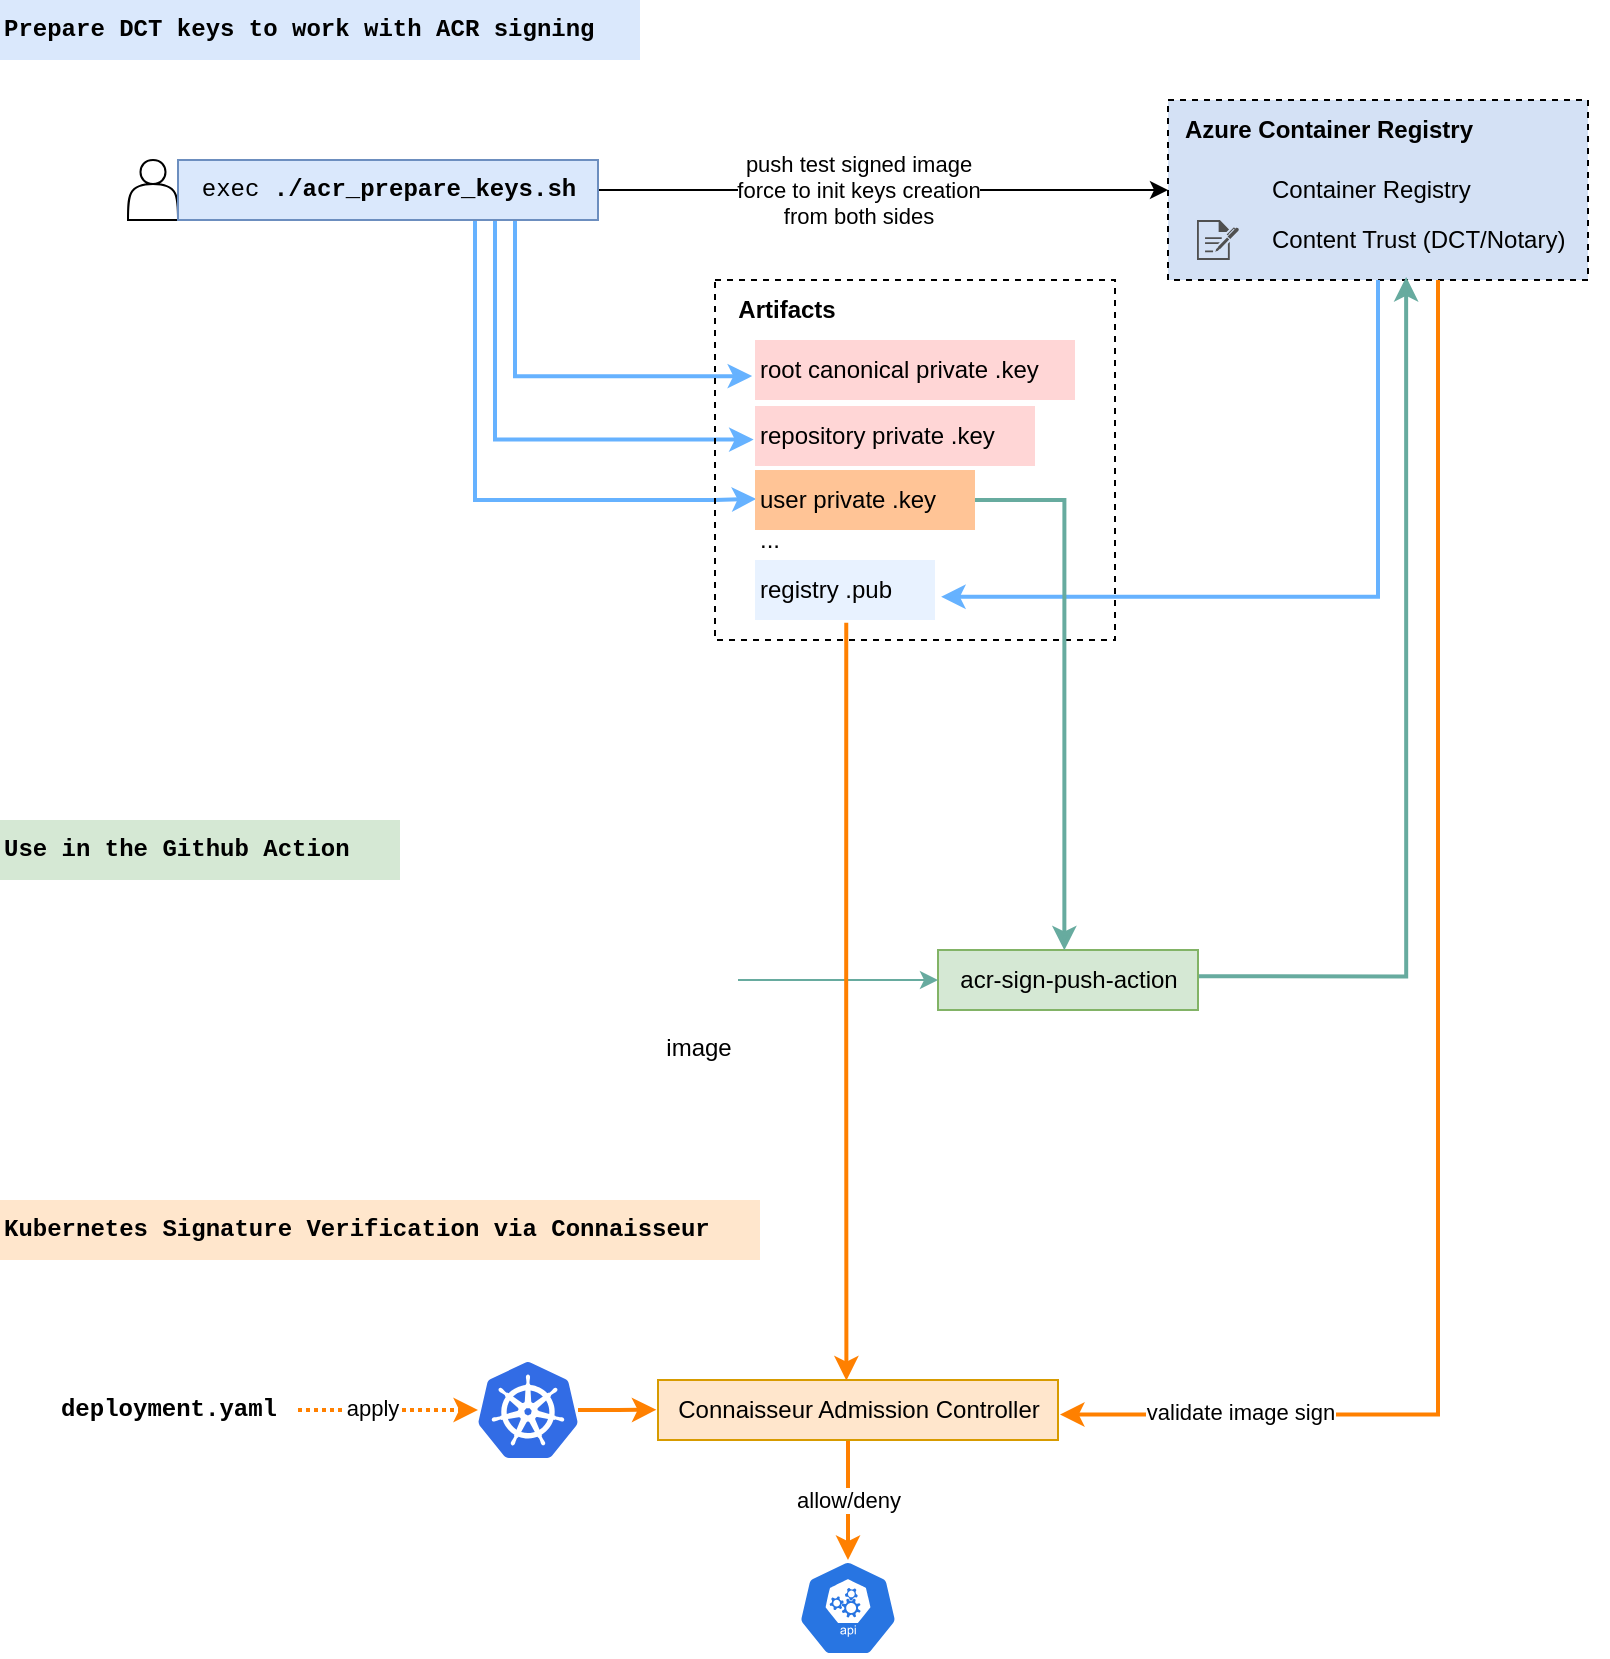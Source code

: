 <mxfile version="21.0.6" type="device"><diagram name="Page-1" id="ag7lXSWD06W82wuV5cEN"><mxGraphModel dx="1434" dy="803" grid="1" gridSize="10" guides="1" tooltips="1" connect="1" arrows="1" fold="1" page="1" pageScale="1" pageWidth="850" pageHeight="1100" math="0" shadow="0"><root><mxCell id="0"/><mxCell id="1" parent="0"/><mxCell id="6zw-mnIdsmUStoLDnprE-1" value="" style="shape=actor;whiteSpace=wrap;html=1;" parent="1" vertex="1"><mxGeometry x="75" y="90" width="25" height="30" as="geometry"/></mxCell><mxCell id="6zw-mnIdsmUStoLDnprE-25" style="edgeStyle=orthogonalEdgeStyle;rounded=0;orthogonalLoop=1;jettySize=auto;html=1;entryX=-0.009;entryY=0.602;entryDx=0;entryDy=0;entryPerimeter=0;strokeColor=#66B2FF;strokeWidth=2;" parent="1" source="6zw-mnIdsmUStoLDnprE-3" target="6zw-mnIdsmUStoLDnprE-5" edge="1"><mxGeometry relative="1" as="geometry"><Array as="points"><mxPoint x="268.5" y="198"/></Array></mxGeometry></mxCell><mxCell id="6zw-mnIdsmUStoLDnprE-26" style="edgeStyle=orthogonalEdgeStyle;rounded=0;orthogonalLoop=1;jettySize=auto;html=1;entryX=-0.005;entryY=0.56;entryDx=0;entryDy=0;entryPerimeter=0;strokeColor=#66B2FF;strokeWidth=2;" parent="1" source="6zw-mnIdsmUStoLDnprE-3" target="6zw-mnIdsmUStoLDnprE-11" edge="1"><mxGeometry relative="1" as="geometry"><Array as="points"><mxPoint x="258.5" y="230"/></Array></mxGeometry></mxCell><mxCell id="6zw-mnIdsmUStoLDnprE-27" style="edgeStyle=orthogonalEdgeStyle;rounded=0;orthogonalLoop=1;jettySize=auto;html=1;entryX=0.006;entryY=0.482;entryDx=0;entryDy=0;entryPerimeter=0;strokeColor=#66B2FF;strokeWidth=2;" parent="1" source="6zw-mnIdsmUStoLDnprE-3" target="6zw-mnIdsmUStoLDnprE-12" edge="1"><mxGeometry relative="1" as="geometry"><Array as="points"><mxPoint x="248.5" y="260"/><mxPoint x="368.5" y="260"/></Array></mxGeometry></mxCell><mxCell id="6zw-mnIdsmUStoLDnprE-29" style="edgeStyle=orthogonalEdgeStyle;rounded=0;orthogonalLoop=1;jettySize=auto;html=1;entryX=0;entryY=0.5;entryDx=0;entryDy=0;" parent="1" source="6zw-mnIdsmUStoLDnprE-3" target="Irf9nwVY37MB6hehaI2w-1" edge="1"><mxGeometry relative="1" as="geometry"/></mxCell><mxCell id="6zw-mnIdsmUStoLDnprE-30" value="push test signed image&lt;br&gt;force to init keys creation &lt;br&gt;from both sides" style="edgeLabel;html=1;align=center;verticalAlign=middle;resizable=0;points=[];" parent="6zw-mnIdsmUStoLDnprE-29" vertex="1" connectable="0"><mxGeometry x="-0.251" y="2" relative="1" as="geometry"><mxPoint x="23" y="2" as="offset"/></mxGeometry></mxCell><mxCell id="6zw-mnIdsmUStoLDnprE-3" value="exec &lt;b&gt;./acr_prepare_keys.sh&lt;/b&gt;" style="text;align=center;verticalAlign=middle;resizable=0;points=[];autosize=1;strokeColor=#6c8ebf;fillColor=#dae8fc;html=1;fontFamily=Courier New;" parent="1" vertex="1"><mxGeometry x="100" y="90" width="210" height="30" as="geometry"/></mxCell><mxCell id="6zw-mnIdsmUStoLDnprE-4" value="" style="group" parent="1" vertex="1" connectable="0"><mxGeometry x="590" y="60" width="225" height="90" as="geometry"/></mxCell><mxCell id="Irf9nwVY37MB6hehaI2w-1" value="" style="rounded=0;whiteSpace=wrap;html=1;align=left;fillColor=#D4E1F5;dashed=1;" parent="6zw-mnIdsmUStoLDnprE-4" vertex="1"><mxGeometry x="5" width="210" height="90" as="geometry"/></mxCell><mxCell id="Irf9nwVY37MB6hehaI2w-2" value="Azure Container Registry" style="text;html=1;align=center;verticalAlign=middle;resizable=0;points=[];autosize=1;strokeColor=none;fillColor=none;fontStyle=1" parent="6zw-mnIdsmUStoLDnprE-4" vertex="1"><mxGeometry width="170" height="30" as="geometry"/></mxCell><mxCell id="Irf9nwVY37MB6hehaI2w-3" value="" style="shape=image;html=1;verticalAlign=top;verticalLabelPosition=bottom;labelBackgroundColor=#ffffff;imageAspect=0;aspect=fixed;image=https://cdn2.iconfinder.com/data/icons/boxicons-logos/24/bxl-docker-128.png" parent="6zw-mnIdsmUStoLDnprE-4" vertex="1"><mxGeometry x="15" y="30" width="30" height="30" as="geometry"/></mxCell><mxCell id="Irf9nwVY37MB6hehaI2w-4" value="Container Registry" style="text;html=1;align=left;verticalAlign=middle;resizable=0;points=[];autosize=1;strokeColor=none;fillColor=none;" parent="6zw-mnIdsmUStoLDnprE-4" vertex="1"><mxGeometry x="55" y="30" width="120" height="30" as="geometry"/></mxCell><mxCell id="Irf9nwVY37MB6hehaI2w-6" value="" style="sketch=0;pointerEvents=1;shadow=0;dashed=0;html=1;strokeColor=none;fillColor=#505050;labelPosition=center;verticalLabelPosition=bottom;verticalAlign=top;outlineConnect=0;align=center;shape=mxgraph.office.concepts.sign_up;" parent="6zw-mnIdsmUStoLDnprE-4" vertex="1"><mxGeometry x="19.5" y="60" width="21" height="20" as="geometry"/></mxCell><mxCell id="Irf9nwVY37MB6hehaI2w-7" value="Content Trust (DCT/Notary)" style="text;html=1;align=left;verticalAlign=middle;resizable=0;points=[];autosize=1;strokeColor=none;fillColor=none;" parent="6zw-mnIdsmUStoLDnprE-4" vertex="1"><mxGeometry x="55" y="55" width="170" height="30" as="geometry"/></mxCell><mxCell id="6zw-mnIdsmUStoLDnprE-24" value="" style="group" parent="1" vertex="1" connectable="0"><mxGeometry x="368.5" y="150" width="200" height="180" as="geometry"/></mxCell><mxCell id="6zw-mnIdsmUStoLDnprE-22" value="" style="rounded=0;whiteSpace=wrap;html=1;fillColor=none;dashed=1;fillStyle=auto;" parent="6zw-mnIdsmUStoLDnprE-24" vertex="1"><mxGeometry width="200" height="180" as="geometry"/></mxCell><mxCell id="6zw-mnIdsmUStoLDnprE-23" value="Artifacts" style="text;html=1;align=center;verticalAlign=middle;resizable=0;points=[];autosize=1;strokeColor=none;fillColor=none;fontStyle=1" parent="6zw-mnIdsmUStoLDnprE-24" vertex="1"><mxGeometry width="70" height="30" as="geometry"/></mxCell><mxCell id="6zw-mnIdsmUStoLDnprE-5" value="root canonical private .key" style="text;html=1;align=left;verticalAlign=middle;resizable=0;points=[];autosize=1;strokeColor=none;fillColor=#FFD6D6;" parent="6zw-mnIdsmUStoLDnprE-24" vertex="1"><mxGeometry x="20" y="30" width="160" height="30" as="geometry"/></mxCell><mxCell id="6zw-mnIdsmUStoLDnprE-11" value="repository private .key" style="text;html=1;align=left;verticalAlign=middle;resizable=0;points=[];autosize=1;strokeColor=none;fillColor=#FFD6D6;" parent="6zw-mnIdsmUStoLDnprE-24" vertex="1"><mxGeometry x="20" y="63" width="140" height="30" as="geometry"/></mxCell><mxCell id="6zw-mnIdsmUStoLDnprE-12" value="user&amp;nbsp;private .key" style="text;html=1;align=left;verticalAlign=middle;resizable=0;points=[];autosize=1;strokeColor=none;fillColor=#FFC496;" parent="6zw-mnIdsmUStoLDnprE-24" vertex="1"><mxGeometry x="20" y="95" width="110" height="30" as="geometry"/></mxCell><mxCell id="6zw-mnIdsmUStoLDnprE-16" value="registry .pub" style="text;html=1;align=left;verticalAlign=middle;resizable=0;points=[];autosize=1;strokeColor=none;fillColor=#E8F2FF;" parent="6zw-mnIdsmUStoLDnprE-24" vertex="1"><mxGeometry x="20" y="140" width="90" height="30" as="geometry"/></mxCell><mxCell id="6zw-mnIdsmUStoLDnprE-17" value="..." style="text;html=1;align=left;verticalAlign=middle;resizable=0;points=[];autosize=1;strokeColor=none;fillColor=none;" parent="6zw-mnIdsmUStoLDnprE-24" vertex="1"><mxGeometry x="20" y="115" width="30" height="30" as="geometry"/></mxCell><mxCell id="6zw-mnIdsmUStoLDnprE-28" style="edgeStyle=orthogonalEdgeStyle;rounded=0;orthogonalLoop=1;jettySize=auto;html=1;entryX=1.034;entryY=0.614;entryDx=0;entryDy=0;entryPerimeter=0;exitX=0.5;exitY=1;exitDx=0;exitDy=0;strokeColor=#66B2FF;strokeWidth=2;" parent="1" source="Irf9nwVY37MB6hehaI2w-1" target="6zw-mnIdsmUStoLDnprE-16" edge="1"><mxGeometry relative="1" as="geometry"><mxPoint x="700" y="200" as="sourcePoint"/><Array as="points"><mxPoint x="700" y="308"/></Array></mxGeometry></mxCell><mxCell id="6zw-mnIdsmUStoLDnprE-31" value="Prepare DCT keys to work with ACR signing" style="text;align=left;verticalAlign=middle;resizable=0;points=[];autosize=1;strokeColor=none;fillColor=#dae8fc;fontStyle=1;html=1;fillStyle=solid;fontFamily=Courier New;" parent="1" vertex="1"><mxGeometry x="11" y="10" width="320" height="30" as="geometry"/></mxCell><mxCell id="6zw-mnIdsmUStoLDnprE-32" value="Use in the Github Action&lt;br&gt;" style="text;align=left;verticalAlign=middle;resizable=0;points=[];autosize=1;strokeColor=none;fillColor=#d5e8d4;fontStyle=1;fillStyle=solid;fontColor=default;html=1;fontFamily=Courier New;" parent="1" vertex="1"><mxGeometry x="11" y="420" width="200" height="30" as="geometry"/></mxCell><mxCell id="6zw-mnIdsmUStoLDnprE-38" style="edgeStyle=orthogonalEdgeStyle;rounded=0;orthogonalLoop=1;jettySize=auto;html=1;entryX=0.567;entryY=0.983;entryDx=0;entryDy=0;entryPerimeter=0;exitX=1;exitY=0.439;exitDx=0;exitDy=0;exitPerimeter=0;strokeColor=#67AB9F;strokeWidth=2;" parent="1" source="6zw-mnIdsmUStoLDnprE-33" target="Irf9nwVY37MB6hehaI2w-1" edge="1"><mxGeometry relative="1" as="geometry"><mxPoint x="730" y="160" as="targetPoint"/><Array as="points"><mxPoint x="714" y="498"/></Array></mxGeometry></mxCell><mxCell id="6zw-mnIdsmUStoLDnprE-33" value="acr-sign-push-action" style="text;html=1;align=center;verticalAlign=middle;resizable=0;points=[];autosize=1;strokeColor=#82b366;fillColor=#d5e8d4;" parent="1" vertex="1"><mxGeometry x="480" y="485" width="130" height="30" as="geometry"/></mxCell><mxCell id="6zw-mnIdsmUStoLDnprE-35" style="edgeStyle=orthogonalEdgeStyle;rounded=0;orthogonalLoop=1;jettySize=auto;html=1;strokeColor=#67AB9F;" parent="1" source="6zw-mnIdsmUStoLDnprE-34" target="6zw-mnIdsmUStoLDnprE-33" edge="1"><mxGeometry relative="1" as="geometry"/></mxCell><mxCell id="6zw-mnIdsmUStoLDnprE-34" value="image" style="shape=image;html=1;verticalAlign=top;verticalLabelPosition=bottom;labelBackgroundColor=#ffffff;imageAspect=0;aspect=fixed;image=https://cdn1.iconfinder.com/data/icons/ionicons-fill-vol-2/512/logo-docker-128.png" parent="1" vertex="1"><mxGeometry x="340" y="480" width="40" height="40" as="geometry"/></mxCell><mxCell id="6zw-mnIdsmUStoLDnprE-37" style="edgeStyle=orthogonalEdgeStyle;rounded=0;orthogonalLoop=1;jettySize=auto;html=1;entryX=0.486;entryY=0.006;entryDx=0;entryDy=0;entryPerimeter=0;strokeColor=#67AB9F;strokeWidth=2;" parent="1" source="6zw-mnIdsmUStoLDnprE-12" target="6zw-mnIdsmUStoLDnprE-33" edge="1"><mxGeometry relative="1" as="geometry"><Array as="points"><mxPoint x="543" y="260"/></Array></mxGeometry></mxCell><mxCell id="6zw-mnIdsmUStoLDnprE-39" value="Kubernetes Signature Verification via Connaisseur" style="text;align=left;verticalAlign=middle;resizable=0;points=[];autosize=1;strokeColor=none;fillColor=#ffe6cc;fontStyle=1;fillStyle=solid;html=1;fontColor=default;fontFamily=Courier New;" parent="1" vertex="1"><mxGeometry x="11" y="610" width="380" height="30" as="geometry"/></mxCell><mxCell id="6zw-mnIdsmUStoLDnprE-60" value="allow/deny" style="edgeStyle=orthogonalEdgeStyle;rounded=0;orthogonalLoop=1;jettySize=auto;html=1;entryX=0.5;entryY=0;entryDx=0;entryDy=0;entryPerimeter=0;strokeColor=#FF8000;strokeWidth=2;" parent="1" target="6zw-mnIdsmUStoLDnprE-51" edge="1"><mxGeometry relative="1" as="geometry"><mxPoint x="435" y="730" as="sourcePoint"/><Array as="points"><mxPoint x="435" y="770"/><mxPoint x="435" y="770"/></Array><mxPoint as="offset"/></mxGeometry></mxCell><mxCell id="6zw-mnIdsmUStoLDnprE-41" value="Connaisseur Admission Controller" style="text;html=1;align=center;verticalAlign=middle;resizable=0;points=[];autosize=1;strokeColor=#d79b00;fillColor=#ffe6cc;" parent="1" vertex="1"><mxGeometry x="340" y="700" width="200" height="30" as="geometry"/></mxCell><mxCell id="6zw-mnIdsmUStoLDnprE-42" style="edgeStyle=orthogonalEdgeStyle;rounded=0;orthogonalLoop=1;jettySize=auto;html=1;exitX=0.507;exitY=1.044;exitDx=0;exitDy=0;exitPerimeter=0;entryX=0.471;entryY=0.009;entryDx=0;entryDy=0;entryPerimeter=0;strokeColor=#FF8000;strokeWidth=2;" parent="1" source="6zw-mnIdsmUStoLDnprE-16" target="6zw-mnIdsmUStoLDnprE-41" edge="1"><mxGeometry relative="1" as="geometry"><mxPoint x="433.5" y="700" as="targetPoint"/></mxGeometry></mxCell><mxCell id="6zw-mnIdsmUStoLDnprE-43" style="edgeStyle=orthogonalEdgeStyle;rounded=0;orthogonalLoop=1;jettySize=auto;html=1;entryX=1.005;entryY=0.576;entryDx=0;entryDy=0;entryPerimeter=0;strokeColor=#FF8000;strokeWidth=2;" parent="1" target="6zw-mnIdsmUStoLDnprE-41" edge="1"><mxGeometry relative="1" as="geometry"><mxPoint x="730" y="150" as="sourcePoint"/><Array as="points"><mxPoint x="730" y="717"/></Array></mxGeometry></mxCell><mxCell id="6zw-mnIdsmUStoLDnprE-44" value="validate image sign" style="edgeLabel;html=1;align=center;verticalAlign=middle;resizable=0;points=[];" parent="6zw-mnIdsmUStoLDnprE-43" vertex="1" connectable="0"><mxGeometry x="0.88" relative="1" as="geometry"><mxPoint x="44" y="-2" as="offset"/></mxGeometry></mxCell><mxCell id="6zw-mnIdsmUStoLDnprE-59" style="edgeStyle=orthogonalEdgeStyle;rounded=0;orthogonalLoop=1;jettySize=auto;html=1;entryX=-0.004;entryY=0.496;entryDx=0;entryDy=0;entryPerimeter=0;strokeColor=#FF8000;strokeWidth=2;" parent="1" source="6zw-mnIdsmUStoLDnprE-46" target="6zw-mnIdsmUStoLDnprE-41" edge="1"><mxGeometry relative="1" as="geometry"/></mxCell><mxCell id="6zw-mnIdsmUStoLDnprE-46" value="" style="sketch=0;aspect=fixed;html=1;points=[];align=center;image;fontSize=12;image=img/lib/mscae/Kubernetes.svg;" parent="1" vertex="1"><mxGeometry x="250" y="691" width="50" height="48" as="geometry"/></mxCell><mxCell id="6zw-mnIdsmUStoLDnprE-57" style="edgeStyle=orthogonalEdgeStyle;rounded=0;orthogonalLoop=1;jettySize=auto;html=1;dashed=1;dashPattern=1 1;strokeColor=#FF8000;strokeWidth=2;" parent="1" source="6zw-mnIdsmUStoLDnprE-50" target="6zw-mnIdsmUStoLDnprE-46" edge="1"><mxGeometry relative="1" as="geometry"><mxPoint x="210.0" y="715" as="targetPoint"/></mxGeometry></mxCell><mxCell id="k66wBXg_RyLun_vRGOls-2" value="apply" style="edgeLabel;html=1;align=center;verticalAlign=middle;resizable=0;points=[];" vertex="1" connectable="0" parent="6zw-mnIdsmUStoLDnprE-57"><mxGeometry x="-0.188" y="1" relative="1" as="geometry"><mxPoint as="offset"/></mxGeometry></mxCell><mxCell id="6zw-mnIdsmUStoLDnprE-50" value="deployment.yaml" style="text;html=1;align=center;verticalAlign=middle;resizable=0;points=[];autosize=1;strokeColor=none;fillColor=none;fontFamily=Courier New;fontStyle=1" parent="1" vertex="1"><mxGeometry x="30" y="700" width="130" height="30" as="geometry"/></mxCell><mxCell id="6zw-mnIdsmUStoLDnprE-51" value="" style="sketch=0;html=1;dashed=0;whitespace=wrap;fillColor=#2875E2;strokeColor=#ffffff;points=[[0.005,0.63,0],[0.1,0.2,0],[0.9,0.2,0],[0.5,0,0],[0.995,0.63,0],[0.72,0.99,0],[0.5,1,0],[0.28,0.99,0]];verticalLabelPosition=bottom;align=center;verticalAlign=top;shape=mxgraph.kubernetes.icon;prIcon=api" parent="1" vertex="1"><mxGeometry x="410" y="790" width="50" height="48" as="geometry"/></mxCell></root></mxGraphModel></diagram></mxfile>